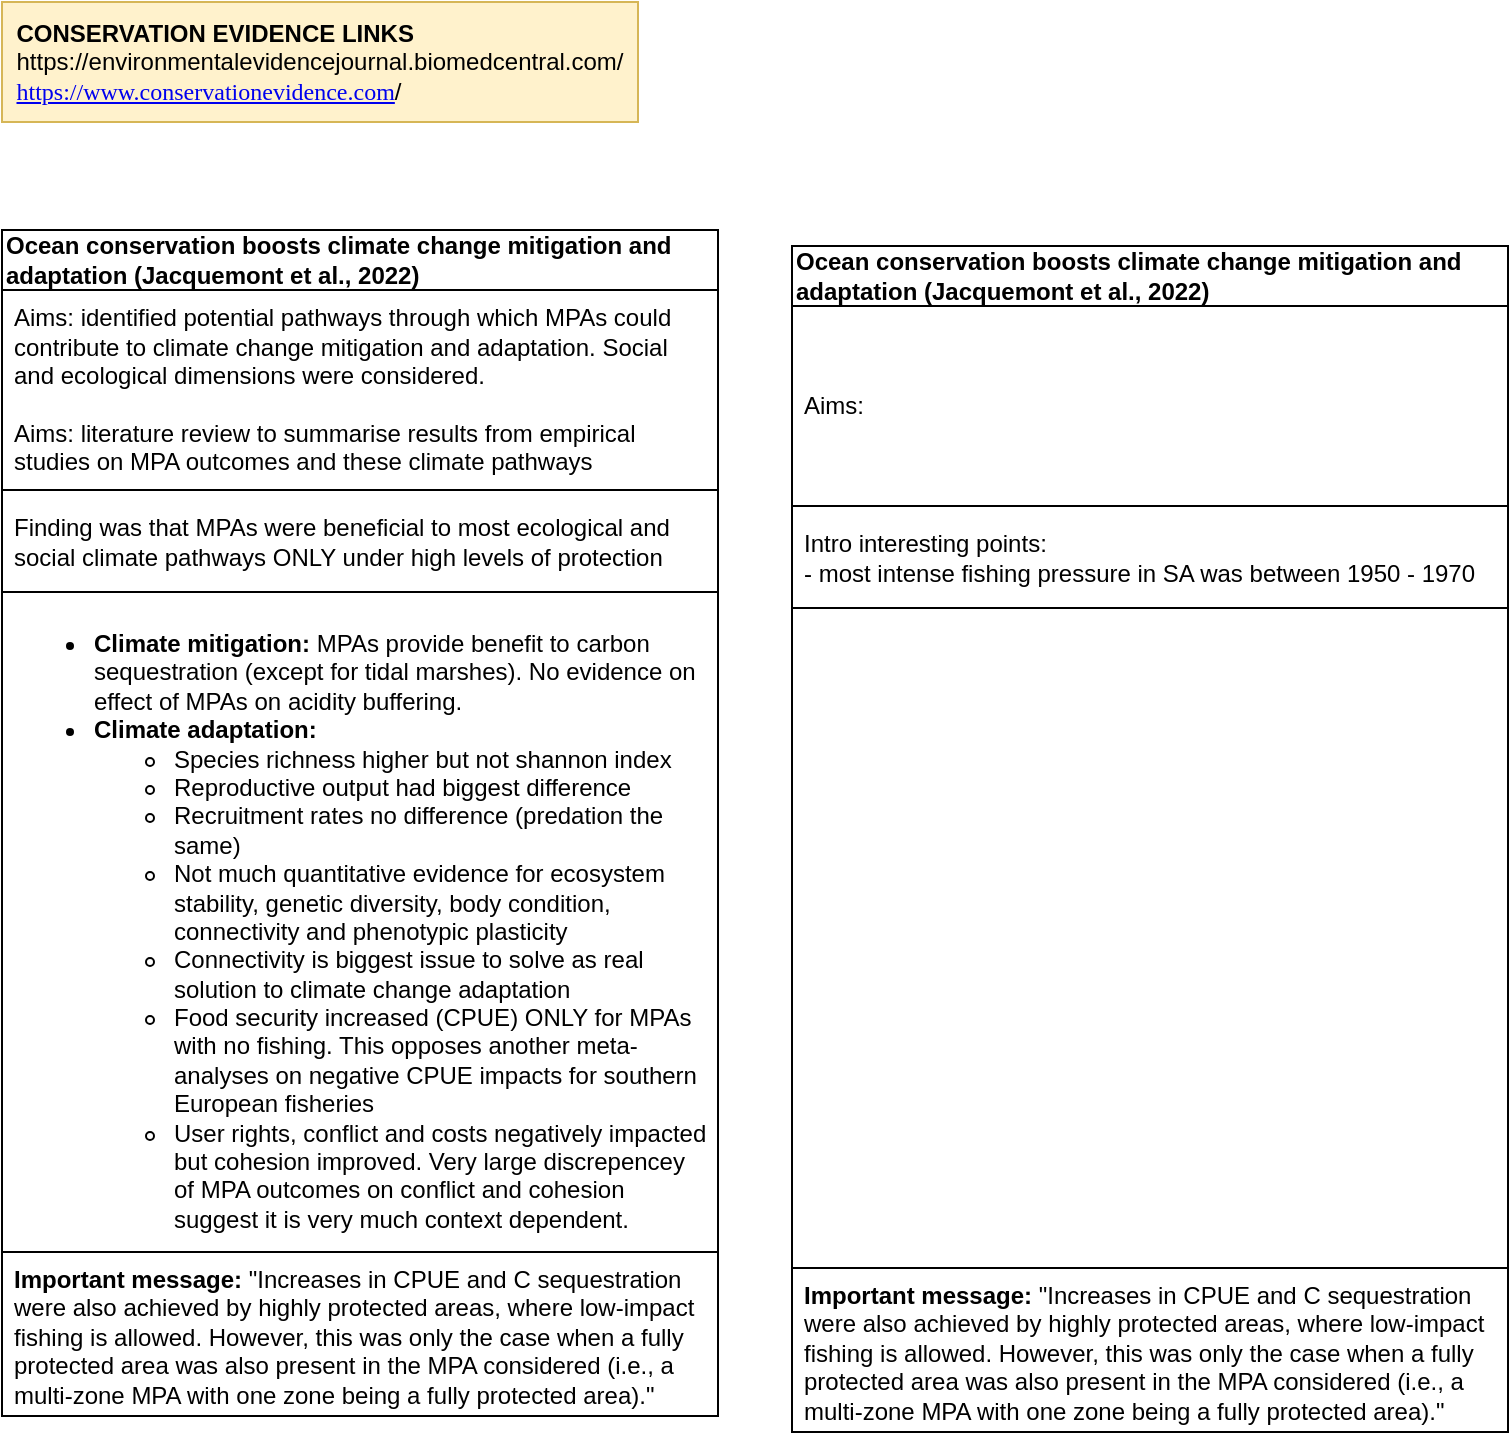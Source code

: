<mxfile version="20.5.3" type="github">
  <diagram id="oMJjJdJxvG5CHlvqNMqH" name="Page-1">
    <mxGraphModel dx="1186" dy="913" grid="0" gridSize="10" guides="1" tooltips="1" connect="1" arrows="1" fold="1" page="0" pageScale="1" pageWidth="850" pageHeight="1100" math="0" shadow="0">
      <root>
        <mxCell id="0" />
        <mxCell id="1" parent="0" />
        <mxCell id="RFItumHFisGm9Dvvl5Tg-1" value="&lt;b&gt;Ocean conservation boosts climate change mitigation and adaptation (Jacquemont et al., 2022)&lt;/b&gt;" style="swimlane;fontStyle=0;childLayout=stackLayout;horizontal=1;startSize=30;horizontalStack=0;resizeParent=1;resizeParentMax=0;resizeLast=0;collapsible=1;marginBottom=0;whiteSpace=wrap;html=1;align=left;" parent="1" vertex="1">
          <mxGeometry x="-259" y="59" width="358" height="593" as="geometry" />
        </mxCell>
        <mxCell id="RFItumHFisGm9Dvvl5Tg-2" value="Aims: identified potential pathways through which MPAs could contribute to climate change mitigation and adaptation. Social and ecological dimensions were considered.&lt;br&gt;&lt;br&gt;Aims: literature review to summarise results from empirical studies on MPA outcomes and these climate pathways" style="text;strokeColor=default;fillColor=none;align=left;verticalAlign=middle;spacingLeft=4;spacingRight=4;overflow=hidden;points=[[0,0.5],[1,0.5]];portConstraint=eastwest;rotatable=0;whiteSpace=wrap;html=1;shadow=0;" parent="RFItumHFisGm9Dvvl5Tg-1" vertex="1">
          <mxGeometry y="30" width="358" height="100" as="geometry" />
        </mxCell>
        <mxCell id="RFItumHFisGm9Dvvl5Tg-3" value="Finding was that MPAs were beneficial to most ecological and social climate pathways ONLY under high levels of protection" style="text;strokeColor=default;fillColor=none;align=left;verticalAlign=middle;spacingLeft=4;spacingRight=4;overflow=hidden;points=[[0,0.5],[1,0.5]];portConstraint=eastwest;rotatable=0;whiteSpace=wrap;html=1;" parent="RFItumHFisGm9Dvvl5Tg-1" vertex="1">
          <mxGeometry y="130" width="358" height="51" as="geometry" />
        </mxCell>
        <mxCell id="RFItumHFisGm9Dvvl5Tg-4" value="&lt;ul&gt;&lt;li&gt;&lt;b&gt;Climate mitigation: &lt;/b&gt;MPAs provide benefit to carbon sequestration (except for tidal marshes). No evidence on effect of MPAs on acidity buffering.&lt;/li&gt;&lt;li&gt;&lt;b&gt;Climate adaptation:&amp;nbsp;&lt;/b&gt;&lt;/li&gt;&lt;ul&gt;&lt;li&gt;Species richness higher but not shannon index&lt;/li&gt;&lt;li&gt;Reproductive output had biggest difference&lt;/li&gt;&lt;li&gt;Recruitment rates no difference (predation the same)&lt;/li&gt;&lt;li&gt;Not much quantitative evidence for ecosystem stability, genetic diversity, body condition, connectivity and phenotypic plasticity&lt;/li&gt;&lt;li&gt;Connectivity is biggest issue to solve as real solution to climate change adaptation&lt;/li&gt;&lt;li&gt;Food security increased (CPUE) ONLY for MPAs with no fishing. This opposes another meta-analyses on negative CPUE impacts for southern European fisheries&lt;/li&gt;&lt;li&gt;User rights, conflict and costs negatively impacted but cohesion improved. Very large discrepencey of MPA outcomes on conflict and cohesion suggest it is very much context dependent.&lt;/li&gt;&lt;/ul&gt;&lt;/ul&gt;" style="text;strokeColor=none;fillColor=none;align=left;verticalAlign=top;spacingLeft=4;spacingRight=4;overflow=hidden;points=[[0,0.5],[1,0.5]];portConstraint=eastwest;rotatable=0;whiteSpace=wrap;html=1;labelPosition=center;verticalLabelPosition=middle;" parent="RFItumHFisGm9Dvvl5Tg-1" vertex="1">
          <mxGeometry y="181" width="358" height="330" as="geometry" />
        </mxCell>
        <mxCell id="RFItumHFisGm9Dvvl5Tg-6" value="&lt;b&gt;Important message:&lt;/b&gt; &quot;Increases in CPUE and C sequestration were also achieved by highly protected areas, where low-impact fishing is allowed. However, this was only the case when a fully protected area was also present in the MPA considered (i.e., a multi-zone MPA with one zone being a fully protected area).&quot;" style="text;strokeColor=default;fillColor=none;align=left;verticalAlign=top;spacingLeft=4;spacingRight=4;overflow=hidden;points=[[0,0.5],[1,0.5]];portConstraint=eastwest;rotatable=0;whiteSpace=wrap;html=1;labelPosition=center;verticalLabelPosition=middle;" parent="RFItumHFisGm9Dvvl5Tg-1" vertex="1">
          <mxGeometry y="511" width="358" height="82" as="geometry" />
        </mxCell>
        <mxCell id="CgYDRMqxoxwIlcu6GhCc-1" value="&lt;div style=&quot;text-align: left;&quot;&gt;&lt;b style=&quot;background-color: initial;&quot;&gt;CONSERVATION EVIDENCE LINKS&lt;/b&gt;&lt;/div&gt;&lt;div style=&quot;text-align: left;&quot;&gt;&lt;span style=&quot;background-color: initial;&quot;&gt;https://environmentalevidencejournal.biomedcentral.com/&lt;/span&gt;&lt;/div&gt;&lt;div style=&quot;text-align: left;&quot;&gt;&lt;a style=&quot;background-color: initial; font-family: Calibri; text-size-adjust: auto;&quot; title=&quot;https://www.conservationevidence.com/&quot; target=&quot;_blank&quot; href=&quot;https://www.conservationevidence.com/&quot;&gt;https://www.conservationevidence.com&lt;/a&gt;/&lt;/div&gt;" style="rounded=0;whiteSpace=wrap;html=1;fillColor=#fff2cc;strokeColor=#d6b656;" parent="1" vertex="1">
          <mxGeometry x="-259" y="-55" width="318" height="60" as="geometry" />
        </mxCell>
        <mxCell id="iBG1UUJ010-rRIB4jjcF-1" value="&lt;b&gt;Ocean conservation boosts climate change mitigation and adaptation (Jacquemont et al., 2022)&lt;/b&gt;" style="swimlane;fontStyle=0;childLayout=stackLayout;horizontal=1;startSize=30;horizontalStack=0;resizeParent=1;resizeParentMax=0;resizeLast=0;collapsible=1;marginBottom=0;whiteSpace=wrap;html=1;align=left;" vertex="1" parent="1">
          <mxGeometry x="136" y="67" width="358" height="593" as="geometry" />
        </mxCell>
        <mxCell id="iBG1UUJ010-rRIB4jjcF-2" value="Aims:" style="text;strokeColor=default;fillColor=none;align=left;verticalAlign=middle;spacingLeft=4;spacingRight=4;overflow=hidden;points=[[0,0.5],[1,0.5]];portConstraint=eastwest;rotatable=0;whiteSpace=wrap;html=1;shadow=0;" vertex="1" parent="iBG1UUJ010-rRIB4jjcF-1">
          <mxGeometry y="30" width="358" height="100" as="geometry" />
        </mxCell>
        <mxCell id="iBG1UUJ010-rRIB4jjcF-3" value="Intro interesting points:&lt;br&gt;- most intense fishing pressure in SA was between 1950 - 1970" style="text;strokeColor=default;fillColor=none;align=left;verticalAlign=middle;spacingLeft=4;spacingRight=4;overflow=hidden;points=[[0,0.5],[1,0.5]];portConstraint=eastwest;rotatable=0;whiteSpace=wrap;html=1;" vertex="1" parent="iBG1UUJ010-rRIB4jjcF-1">
          <mxGeometry y="130" width="358" height="51" as="geometry" />
        </mxCell>
        <mxCell id="iBG1UUJ010-rRIB4jjcF-4" value="&lt;div&gt;&lt;b&gt;&lt;br&gt;&lt;/b&gt;&lt;/div&gt;" style="text;strokeColor=none;fillColor=none;align=left;verticalAlign=top;spacingLeft=4;spacingRight=4;overflow=hidden;points=[[0,0.5],[1,0.5]];portConstraint=eastwest;rotatable=0;whiteSpace=wrap;html=1;labelPosition=center;verticalLabelPosition=middle;" vertex="1" parent="iBG1UUJ010-rRIB4jjcF-1">
          <mxGeometry y="181" width="358" height="330" as="geometry" />
        </mxCell>
        <mxCell id="iBG1UUJ010-rRIB4jjcF-5" value="&lt;b&gt;Important message:&lt;/b&gt; &quot;Increases in CPUE and C sequestration were also achieved by highly protected areas, where low-impact fishing is allowed. However, this was only the case when a fully protected area was also present in the MPA considered (i.e., a multi-zone MPA with one zone being a fully protected area).&quot;" style="text;strokeColor=default;fillColor=none;align=left;verticalAlign=top;spacingLeft=4;spacingRight=4;overflow=hidden;points=[[0,0.5],[1,0.5]];portConstraint=eastwest;rotatable=0;whiteSpace=wrap;html=1;labelPosition=center;verticalLabelPosition=middle;" vertex="1" parent="iBG1UUJ010-rRIB4jjcF-1">
          <mxGeometry y="511" width="358" height="82" as="geometry" />
        </mxCell>
      </root>
    </mxGraphModel>
  </diagram>
</mxfile>
